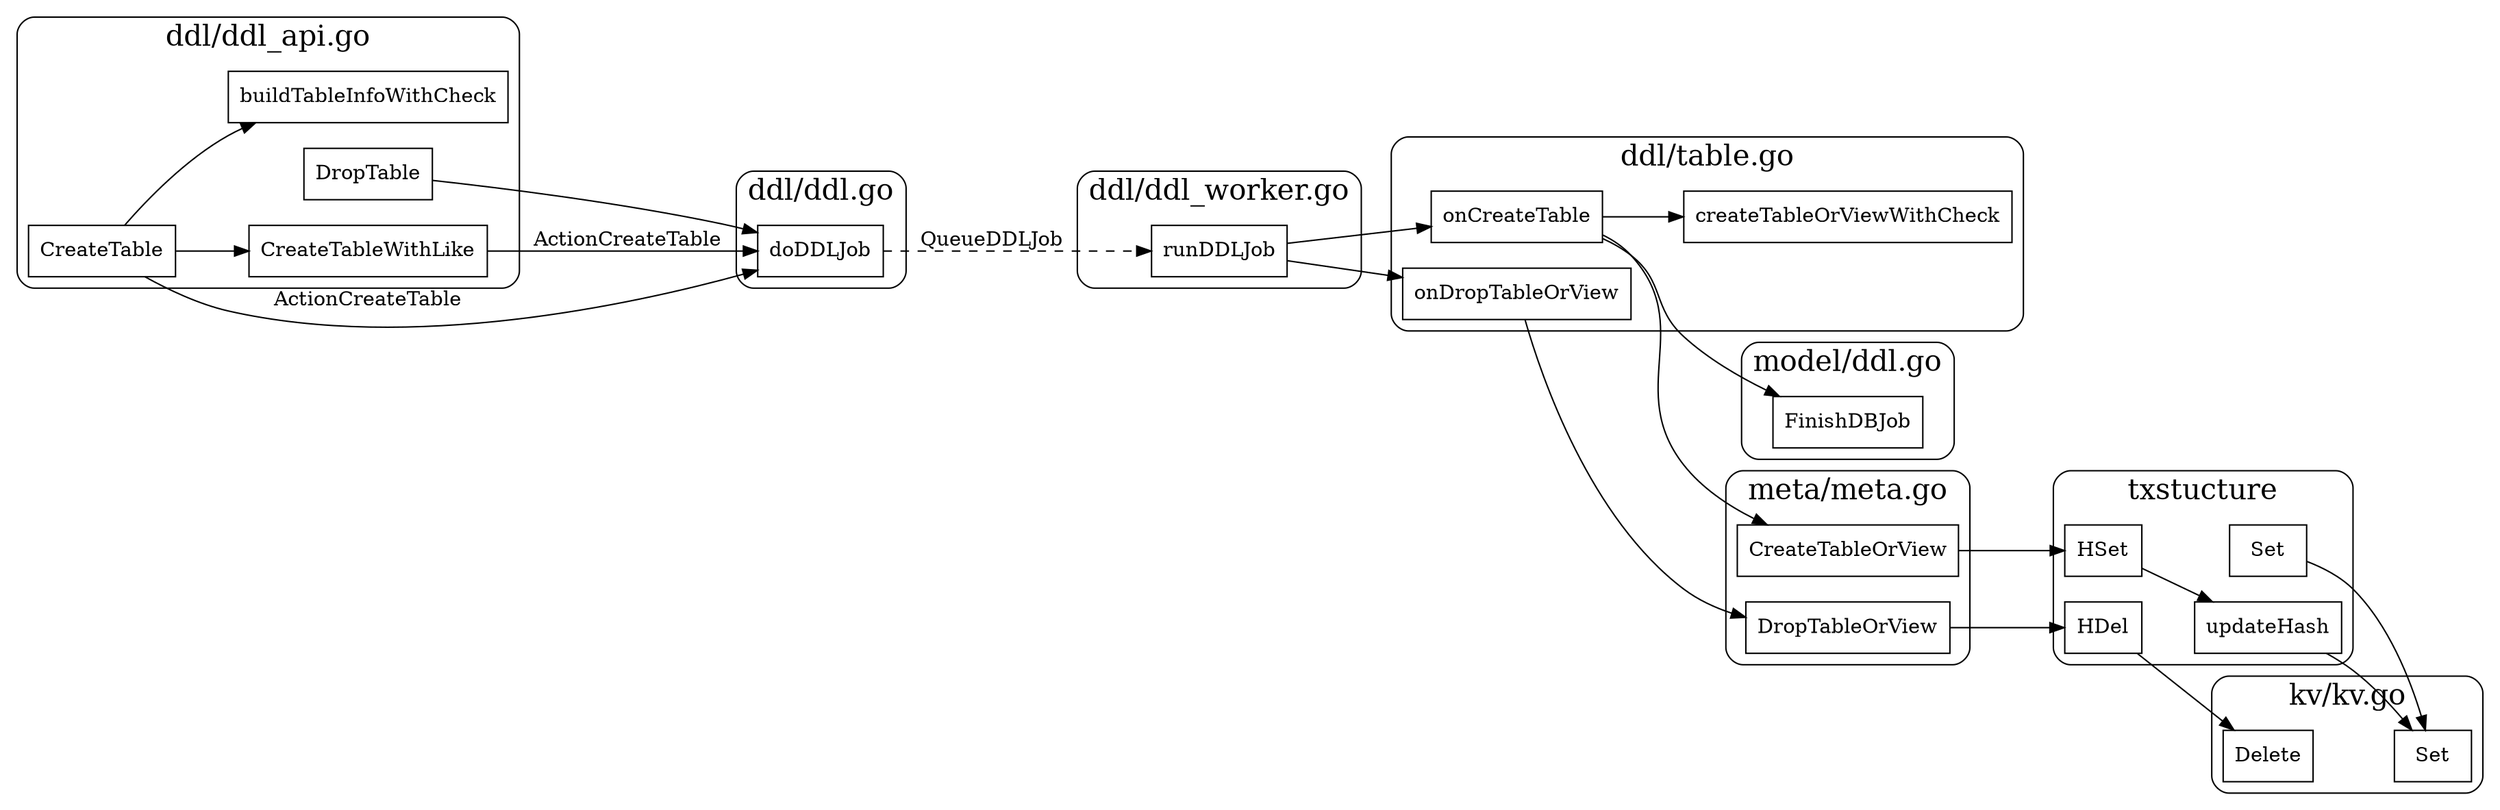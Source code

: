 digraph ddl_table {
  node[shape=box;];
  newrank=true;
  rankdir=LR;

  subgraph cluster_ddl {
    graph[label="ddl/ddl.go";fontsize=20;style=rounded]
    doDDLJob;
  }

  subgraph cluster_ReaderWriter {
    graph[label="kv/kv.go";fontsize=20;style=rounded]
    readerWriter_Set[label="Set"];
    readerWriter_Delete[label="Delete"];
  }

  subgraph cluster_txstucture {
    graph[label="txstucture";fontsize=20;style=rounded]
    txn_Set[label="Set"];
    txn_HSet[label="HSet"];
    txn_HDel[label="HDel"];
    txn_HSet -> updateHash -> readerWriter_Set;
    txn_HDel -> readerWriter_Delete;
    txn_Set -> readerWriter_Set;
  }

  subgraph cluster_model_ddl {
    graph[label="model/ddl.go";fontsize=20;style=rounded]
    FinishDBJob;
  }

  subgraph cluster_meta {
    graph[label="meta/meta.go";fontsize=20;style=rounded]
    CreateTableOrView -> {
      txn_HSet;
    };
    DropTableOrView-> {
      txn_HDel
    };
  }

  subgraph cluster_ddl_table {
    graph[label="ddl/table.go";fontsize=20;style=rounded]
    onCreateTable ->{
      createTableOrViewWithCheck;
      FinishDBJob;
      CreateTableOrView;
    };
    onDropTableOrView -> {
      DropTableOrView;
    }
  }
  subgraph cluster_ddl_worker {
    graph[label="ddl/ddl_worker.go";fontsize=20;style=rounded]
    runDDLJob;
    runDDLJob -> {
      onCreateTable;
      onDropTableOrView;
    }
  }
  doDDLJob -> runDDLJob[style=dashed;label="QueueDDLJob"]
  

  subgraph cluster_ddl_api {
    graph[label="ddl/ddl_api.go";fontsize=20;style=rounded]
      CreateTable;
      DropTable;
      CreateTable -> {
        CreateTableWithLike;
        buildTableInfoWithCheck;
      }
      {CreateTable, CreateTableWithLike} -> doDDLJob[label="ActionCreateTable"];
      DropTable -> doDDLJob;
  }
}

